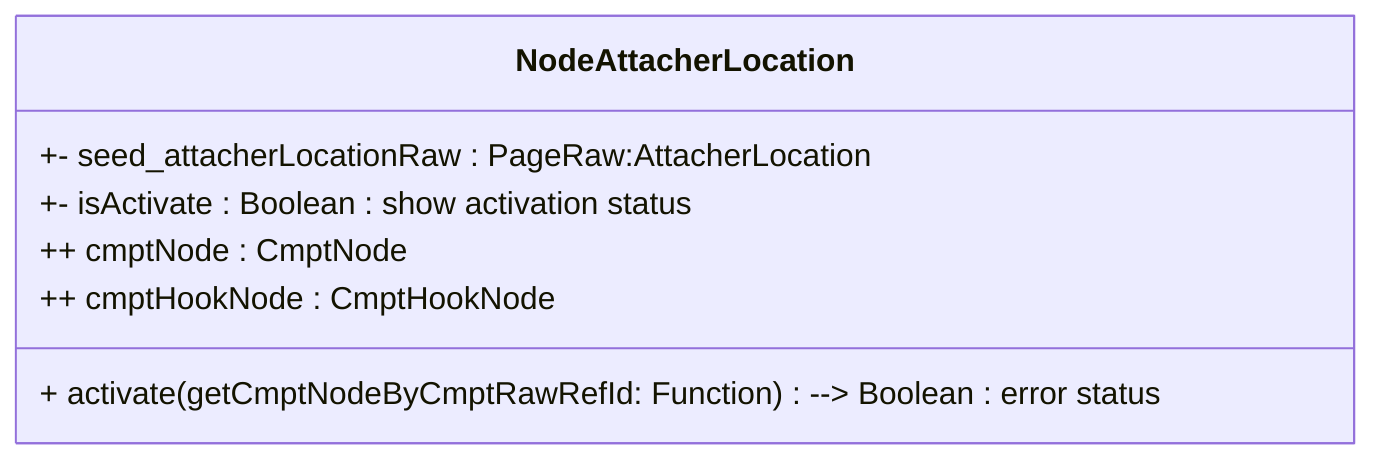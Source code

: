 classDiagram

class NodeAttacherLocation {
   +- seed_attacherLocationRaw : PageRaw:AttacherLocation
   +- isActivate : Boolean : show activation status
   ++ cmptNode : CmptNode
   ++ cmptHookNode : CmptHookNode

   + activate(getCmptNodeByCmptRawRefId: Function) --> Boolean : error status

}